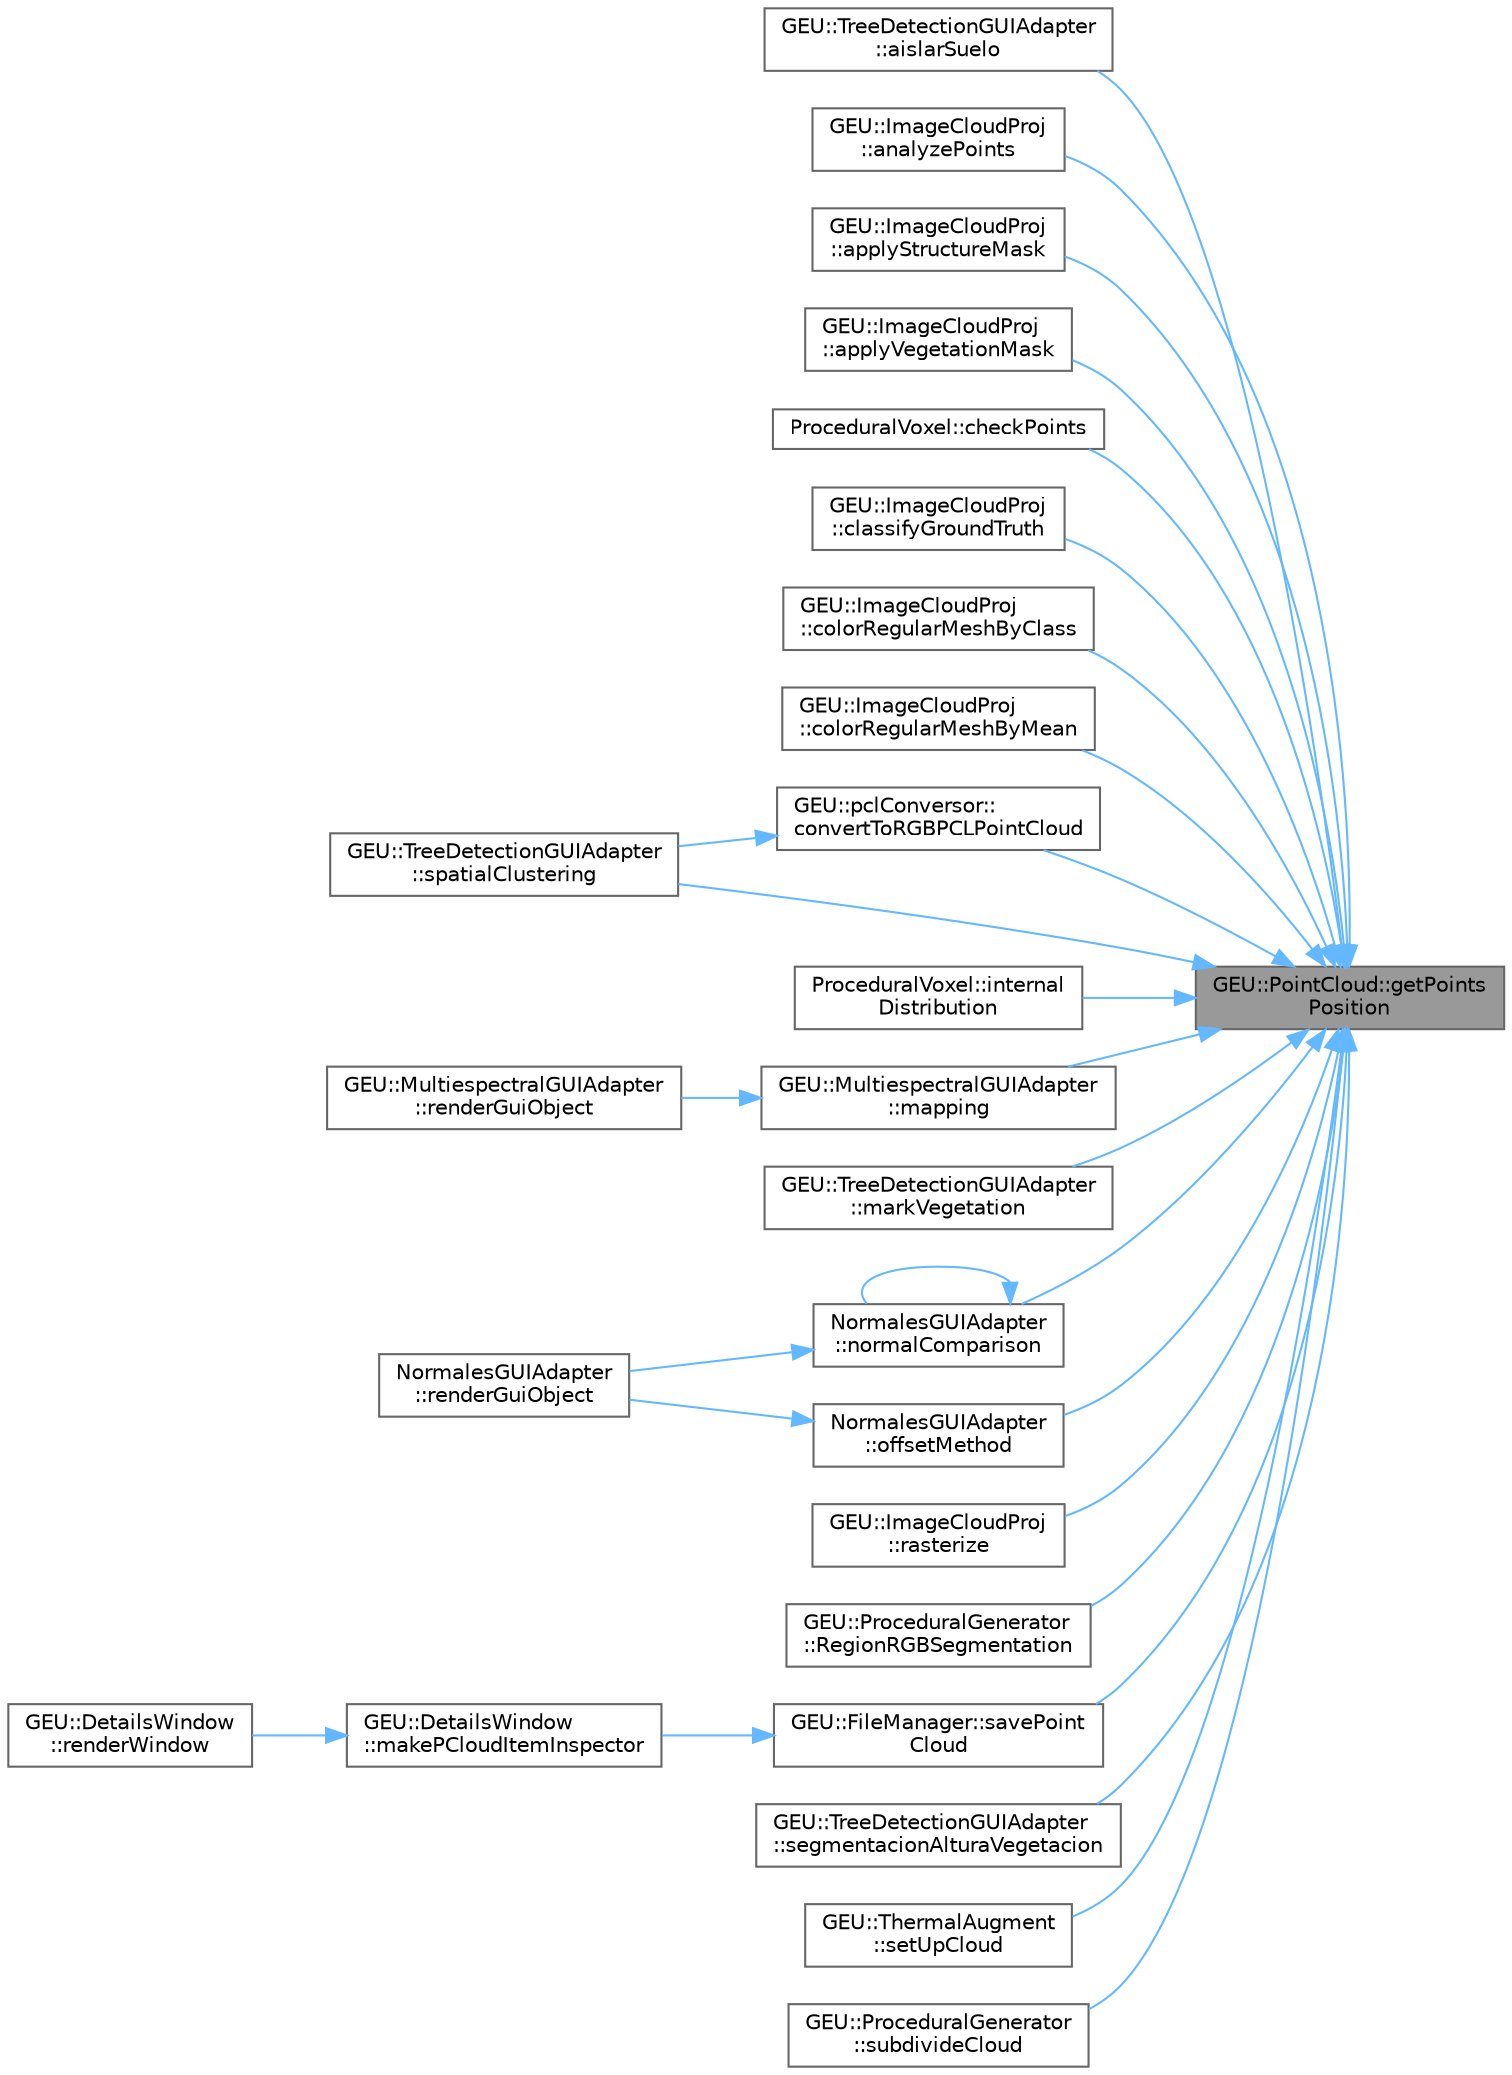 digraph "GEU::PointCloud::getPointsPosition"
{
 // LATEX_PDF_SIZE
  bgcolor="transparent";
  edge [fontname=Helvetica,fontsize=10,labelfontname=Helvetica,labelfontsize=10];
  node [fontname=Helvetica,fontsize=10,shape=box,height=0.2,width=0.4];
  rankdir="RL";
  Node1 [id="Node000001",label="GEU::PointCloud::getPoints\lPosition",height=0.2,width=0.4,color="gray40", fillcolor="grey60", style="filled", fontcolor="black",tooltip=" "];
  Node1 -> Node2 [id="edge1_Node000001_Node000002",dir="back",color="steelblue1",style="solid",tooltip=" "];
  Node2 [id="Node000002",label="GEU::TreeDetectionGUIAdapter\l::aislarSuelo",height=0.2,width=0.4,color="grey40", fillcolor="white", style="filled",URL="$d3/d07/class_g_e_u_1_1_tree_detection_g_u_i_adapter.html#a2e03fe7335602619f11a3b7fb1ae6f9c",tooltip=" "];
  Node1 -> Node3 [id="edge2_Node000001_Node000003",dir="back",color="steelblue1",style="solid",tooltip=" "];
  Node3 [id="Node000003",label="GEU::ImageCloudProj\l::analyzePoints",height=0.2,width=0.4,color="grey40", fillcolor="white", style="filled",URL="$dc/d01/class_g_e_u_1_1_image_cloud_proj.html#ae42b8d4b792c9f055792632d5009b309",tooltip="Analiza puntos."];
  Node1 -> Node4 [id="edge3_Node000001_Node000004",dir="back",color="steelblue1",style="solid",tooltip=" "];
  Node4 [id="Node000004",label="GEU::ImageCloudProj\l::applyStructureMask",height=0.2,width=0.4,color="grey40", fillcolor="white", style="filled",URL="$dc/d01/class_g_e_u_1_1_image_cloud_proj.html#a8cfce2a37af19646fd0c06ee3fb077ca",tooltip=" "];
  Node1 -> Node5 [id="edge4_Node000001_Node000005",dir="back",color="steelblue1",style="solid",tooltip=" "];
  Node5 [id="Node000005",label="GEU::ImageCloudProj\l::applyVegetationMask",height=0.2,width=0.4,color="grey40", fillcolor="white", style="filled",URL="$dc/d01/class_g_e_u_1_1_image_cloud_proj.html#a1931d245c0168a9e7866bc8dd7904a07",tooltip=" "];
  Node1 -> Node6 [id="edge5_Node000001_Node000006",dir="back",color="steelblue1",style="solid",tooltip=" "];
  Node6 [id="Node000006",label="ProceduralVoxel::checkPoints",height=0.2,width=0.4,color="grey40", fillcolor="white", style="filled",URL="$dd/d00/class_procedural_voxel.html#aad5b840b3cf059c4ef6036ca01a1ff70",tooltip=" "];
  Node1 -> Node7 [id="edge6_Node000001_Node000007",dir="back",color="steelblue1",style="solid",tooltip=" "];
  Node7 [id="Node000007",label="GEU::ImageCloudProj\l::classifyGroundTruth",height=0.2,width=0.4,color="grey40", fillcolor="white", style="filled",URL="$dc/d01/class_g_e_u_1_1_image_cloud_proj.html#a6205379d7cd99b2ec3774a73dc83fe0c",tooltip=" "];
  Node1 -> Node8 [id="edge7_Node000001_Node000008",dir="back",color="steelblue1",style="solid",tooltip=" "];
  Node8 [id="Node000008",label="GEU::ImageCloudProj\l::colorRegularMeshByClass",height=0.2,width=0.4,color="grey40", fillcolor="white", style="filled",URL="$dc/d01/class_g_e_u_1_1_image_cloud_proj.html#a10eaed81344e07a7594cdfaf8dd35320",tooltip=" "];
  Node1 -> Node9 [id="edge8_Node000001_Node000009",dir="back",color="steelblue1",style="solid",tooltip=" "];
  Node9 [id="Node000009",label="GEU::ImageCloudProj\l::colorRegularMeshByMean",height=0.2,width=0.4,color="grey40", fillcolor="white", style="filled",URL="$dc/d01/class_g_e_u_1_1_image_cloud_proj.html#a02559507d7f291afc43075aa49bbdbfe",tooltip=" "];
  Node1 -> Node10 [id="edge9_Node000001_Node000010",dir="back",color="steelblue1",style="solid",tooltip=" "];
  Node10 [id="Node000010",label="GEU::pclConversor::\lconvertToRGBPCLPointCloud",height=0.2,width=0.4,color="grey40", fillcolor="white", style="filled",URL="$d0/d01/class_g_e_u_1_1pcl_conversor.html#a6253923a8a327a9835a3df5324c12fe2",tooltip=" "];
  Node10 -> Node11 [id="edge10_Node000010_Node000011",dir="back",color="steelblue1",style="solid",tooltip=" "];
  Node11 [id="Node000011",label="GEU::TreeDetectionGUIAdapter\l::spatialClustering",height=0.2,width=0.4,color="grey40", fillcolor="white", style="filled",URL="$d3/d07/class_g_e_u_1_1_tree_detection_g_u_i_adapter.html#adab86028e1e6085cb311ed22f9562100",tooltip=" "];
  Node1 -> Node12 [id="edge11_Node000001_Node000012",dir="back",color="steelblue1",style="solid",tooltip=" "];
  Node12 [id="Node000012",label="ProceduralVoxel::internal\lDistribution",height=0.2,width=0.4,color="grey40", fillcolor="white", style="filled",URL="$dd/d00/class_procedural_voxel.html#a1d4e756ee058170262222d52628f850b",tooltip=" "];
  Node1 -> Node13 [id="edge12_Node000001_Node000013",dir="back",color="steelblue1",style="solid",tooltip=" "];
  Node13 [id="Node000013",label="GEU::MultiespectralGUIAdapter\l::mapping",height=0.2,width=0.4,color="grey40", fillcolor="white", style="filled",URL="$de/d02/class_g_e_u_1_1_multiespectral_g_u_i_adapter.html#a7b73a6f101cc9e18dadb15797dcdf8f9",tooltip=" "];
  Node13 -> Node14 [id="edge13_Node000013_Node000014",dir="back",color="steelblue1",style="solid",tooltip=" "];
  Node14 [id="Node000014",label="GEU::MultiespectralGUIAdapter\l::renderGuiObject",height=0.2,width=0.4,color="grey40", fillcolor="white", style="filled",URL="$de/d02/class_g_e_u_1_1_multiespectral_g_u_i_adapter.html#a30cdb8738563252a05b2da154c3f864d",tooltip="Custom module GUI window contents."];
  Node1 -> Node15 [id="edge14_Node000001_Node000015",dir="back",color="steelblue1",style="solid",tooltip=" "];
  Node15 [id="Node000015",label="GEU::TreeDetectionGUIAdapter\l::markVegetation",height=0.2,width=0.4,color="grey40", fillcolor="white", style="filled",URL="$d3/d07/class_g_e_u_1_1_tree_detection_g_u_i_adapter.html#ab75bdb414cbca0e75340c8f8a4f86b1d",tooltip=" "];
  Node1 -> Node16 [id="edge15_Node000001_Node000016",dir="back",color="steelblue1",style="solid",tooltip=" "];
  Node16 [id="Node000016",label="NormalesGUIAdapter\l::normalComparison",height=0.2,width=0.4,color="grey40", fillcolor="white", style="filled",URL="$d4/d07/class_normales_g_u_i_adapter.html#a5f2b290d502274f01fc3e9bdadfca50e",tooltip=" "];
  Node16 -> Node16 [id="edge16_Node000016_Node000016",dir="back",color="steelblue1",style="solid",tooltip=" "];
  Node16 -> Node17 [id="edge17_Node000016_Node000017",dir="back",color="steelblue1",style="solid",tooltip=" "];
  Node17 [id="Node000017",label="NormalesGUIAdapter\l::renderGuiObject",height=0.2,width=0.4,color="grey40", fillcolor="white", style="filled",URL="$d4/d07/class_normales_g_u_i_adapter.html#ad27c678722407ed6f3d2bb41ccc2b640",tooltip="Custom module GUI window contents."];
  Node1 -> Node18 [id="edge18_Node000001_Node000018",dir="back",color="steelblue1",style="solid",tooltip=" "];
  Node18 [id="Node000018",label="NormalesGUIAdapter\l::offsetMethod",height=0.2,width=0.4,color="grey40", fillcolor="white", style="filled",URL="$d4/d07/class_normales_g_u_i_adapter.html#a32cec8b0ea288f27e15946d5a4ea3728",tooltip=" "];
  Node18 -> Node17 [id="edge19_Node000018_Node000017",dir="back",color="steelblue1",style="solid",tooltip=" "];
  Node1 -> Node19 [id="edge20_Node000001_Node000019",dir="back",color="steelblue1",style="solid",tooltip=" "];
  Node19 [id="Node000019",label="GEU::ImageCloudProj\l::rasterize",height=0.2,width=0.4,color="grey40", fillcolor="white", style="filled",URL="$dc/d01/class_g_e_u_1_1_image_cloud_proj.html#a484fe62f28ca22a853facc52b75a297e",tooltip=" "];
  Node1 -> Node20 [id="edge21_Node000001_Node000020",dir="back",color="steelblue1",style="solid",tooltip=" "];
  Node20 [id="Node000020",label="GEU::ProceduralGenerator\l::RegionRGBSegmentation",height=0.2,width=0.4,color="grey40", fillcolor="white", style="filled",URL="$dd/d03/class_g_e_u_1_1_procedural_generator.html#ab8f82fb76364670dd7e6dc7b32535694",tooltip=" "];
  Node1 -> Node21 [id="edge22_Node000001_Node000021",dir="back",color="steelblue1",style="solid",tooltip=" "];
  Node21 [id="Node000021",label="GEU::FileManager::savePoint\lCloud",height=0.2,width=0.4,color="grey40", fillcolor="white", style="filled",URL="$dd/d01/class_g_e_u_1_1_file_manager.html#a5207794330ae3a16542e22120c985aac",tooltip=" "];
  Node21 -> Node22 [id="edge23_Node000021_Node000022",dir="back",color="steelblue1",style="solid",tooltip=" "];
  Node22 [id="Node000022",label="GEU::DetailsWindow\l::makePCloudItemInspector",height=0.2,width=0.4,color="grey40", fillcolor="white", style="filled",URL="$db/d00/class_g_e_u_1_1_details_window.html#a696b110218746e301559da2c93e6cd60",tooltip="Renders inspector details for point cloud items."];
  Node22 -> Node23 [id="edge24_Node000022_Node000023",dir="back",color="steelblue1",style="solid",tooltip=" "];
  Node23 [id="Node000023",label="GEU::DetailsWindow\l::renderWindow",height=0.2,width=0.4,color="grey40", fillcolor="white", style="filled",URL="$db/d00/class_g_e_u_1_1_details_window.html#a6666ec761cc5cd8a57220823b8e7daa6",tooltip="Renders the window and contents."];
  Node1 -> Node24 [id="edge25_Node000001_Node000024",dir="back",color="steelblue1",style="solid",tooltip=" "];
  Node24 [id="Node000024",label="GEU::TreeDetectionGUIAdapter\l::segmentacionAlturaVegetacion",height=0.2,width=0.4,color="grey40", fillcolor="white", style="filled",URL="$d3/d07/class_g_e_u_1_1_tree_detection_g_u_i_adapter.html#af2468ed4c3a9e9f827abde217b0031e4",tooltip=" "];
  Node1 -> Node25 [id="edge26_Node000001_Node000025",dir="back",color="steelblue1",style="solid",tooltip=" "];
  Node25 [id="Node000025",label="GEU::ThermalAugment\l::setUpCloud",height=0.2,width=0.4,color="grey40", fillcolor="white", style="filled",URL="$d3/d00/class_g_e_u_1_1_thermal_augment.html#a7d44bfe00e67702d5af13b627f6500f6",tooltip=" "];
  Node1 -> Node11 [id="edge27_Node000001_Node000011",dir="back",color="steelblue1",style="solid",tooltip=" "];
  Node1 -> Node26 [id="edge28_Node000001_Node000026",dir="back",color="steelblue1",style="solid",tooltip=" "];
  Node26 [id="Node000026",label="GEU::ProceduralGenerator\l::subdivideCloud",height=0.2,width=0.4,color="grey40", fillcolor="white", style="filled",URL="$dd/d03/class_g_e_u_1_1_procedural_generator.html#ab8413581fb4ba7ab9709a72bca03ce64",tooltip="Assign each point of the PointCloud to the corresponding voxel in the voxel grid and computes the cor..."];
}
